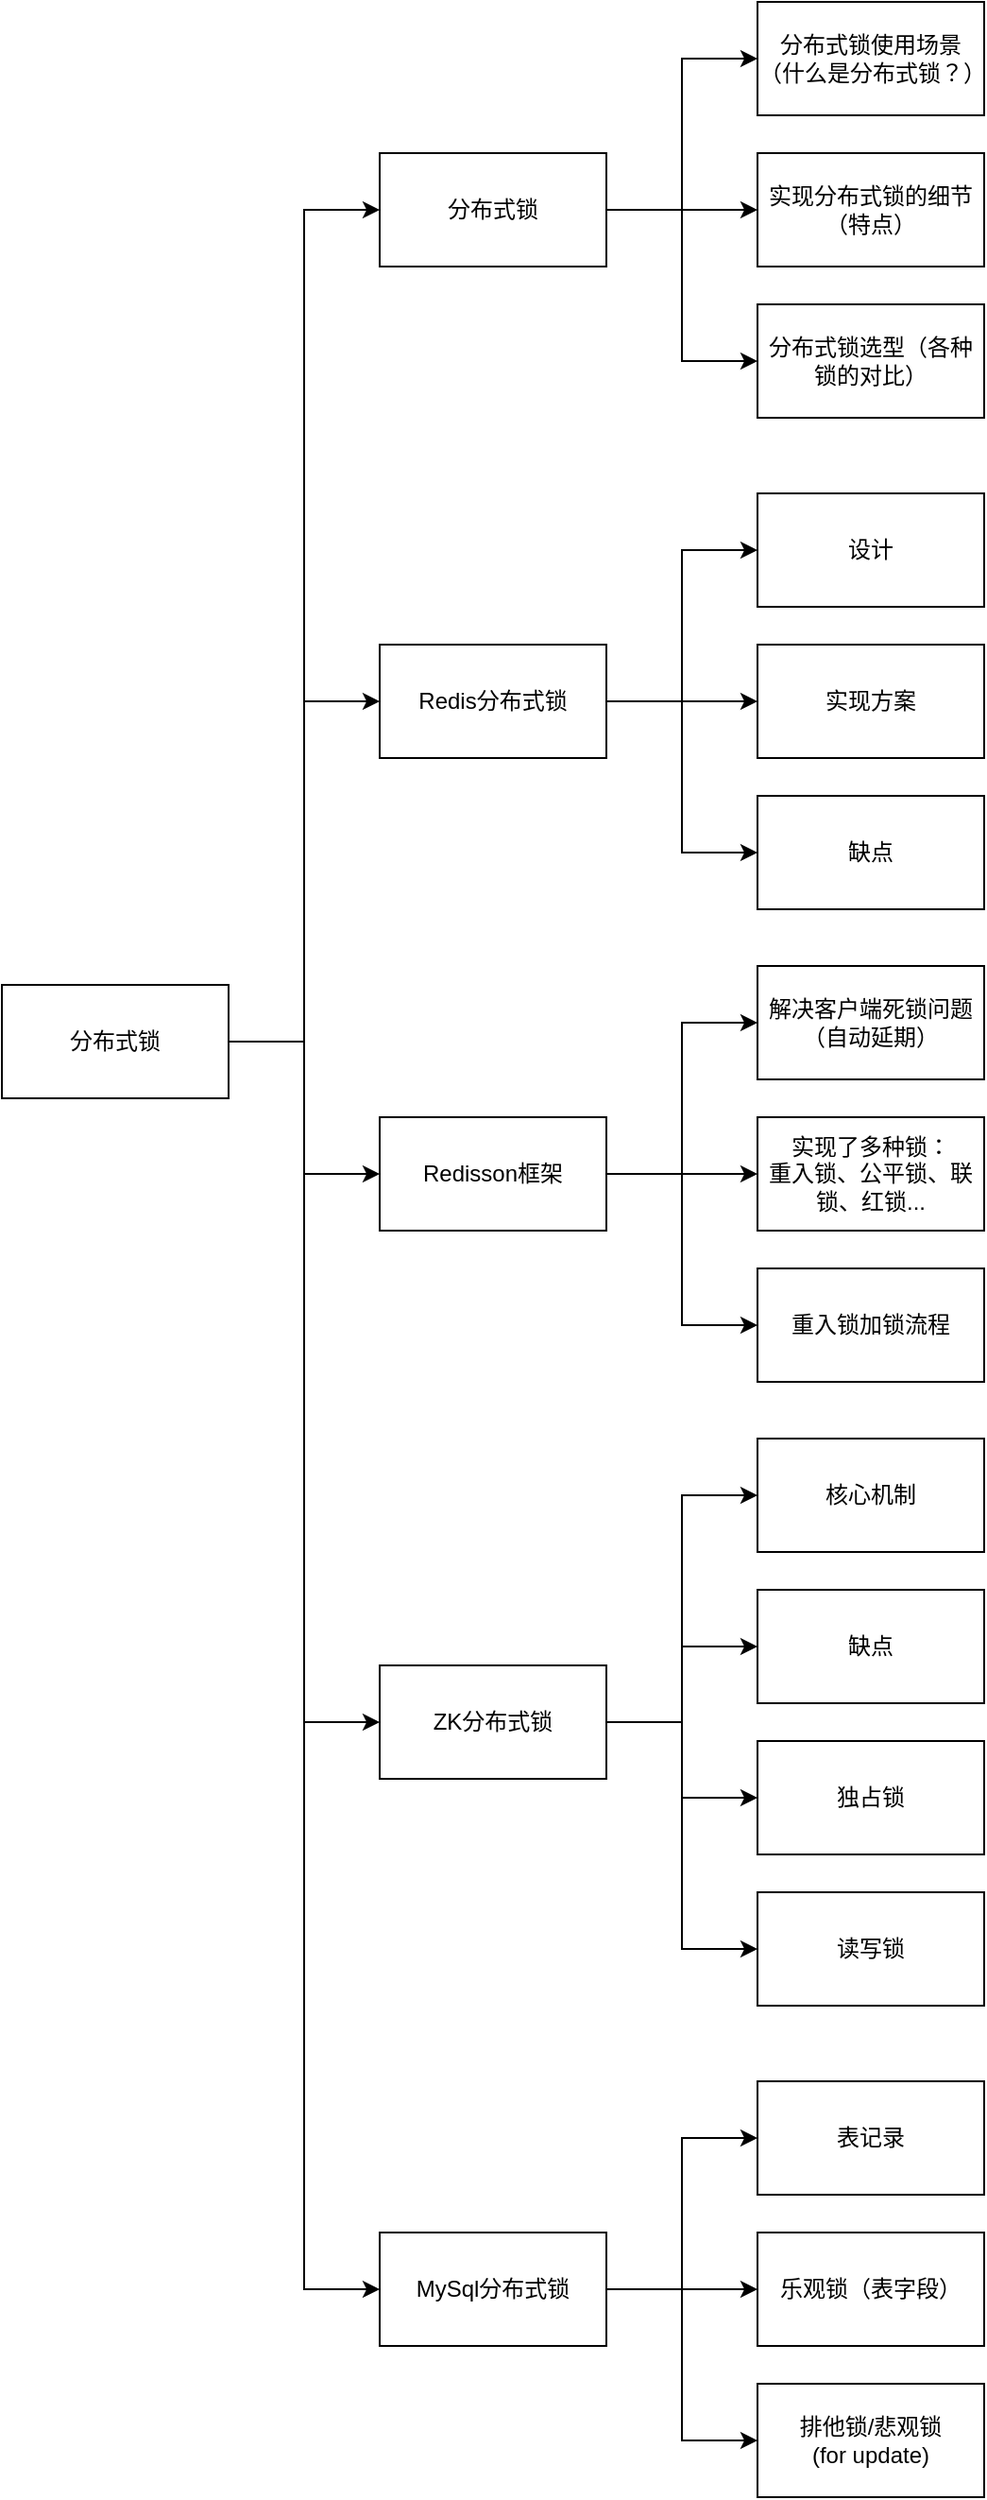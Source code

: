 <mxfile version="20.8.16" type="device"><diagram name="第 1 页" id="QIdliDzZjpLUC5_mNW2Y"><mxGraphModel dx="876" dy="828" grid="1" gridSize="10" guides="1" tooltips="1" connect="1" arrows="1" fold="1" page="1" pageScale="1" pageWidth="827" pageHeight="1169" math="0" shadow="0"><root><mxCell id="0"/><mxCell id="1" parent="0"/><mxCell id="6_Pg_Lw9-CcQE9NDUjup-3" value="" style="edgeStyle=orthogonalEdgeStyle;rounded=0;orthogonalLoop=1;jettySize=auto;html=1;entryX=0;entryY=0.5;entryDx=0;entryDy=0;" edge="1" parent="1" source="6_Pg_Lw9-CcQE9NDUjup-1" target="6_Pg_Lw9-CcQE9NDUjup-2"><mxGeometry relative="1" as="geometry"/></mxCell><mxCell id="6_Pg_Lw9-CcQE9NDUjup-15" style="edgeStyle=orthogonalEdgeStyle;rounded=0;orthogonalLoop=1;jettySize=auto;html=1;entryX=0;entryY=0.5;entryDx=0;entryDy=0;" edge="1" parent="1" source="6_Pg_Lw9-CcQE9NDUjup-1" target="6_Pg_Lw9-CcQE9NDUjup-4"><mxGeometry relative="1" as="geometry"/></mxCell><mxCell id="6_Pg_Lw9-CcQE9NDUjup-16" style="edgeStyle=orthogonalEdgeStyle;rounded=0;orthogonalLoop=1;jettySize=auto;html=1;entryX=0;entryY=0.5;entryDx=0;entryDy=0;" edge="1" parent="1" source="6_Pg_Lw9-CcQE9NDUjup-1" target="6_Pg_Lw9-CcQE9NDUjup-5"><mxGeometry relative="1" as="geometry"/></mxCell><mxCell id="6_Pg_Lw9-CcQE9NDUjup-17" style="edgeStyle=orthogonalEdgeStyle;rounded=0;orthogonalLoop=1;jettySize=auto;html=1;entryX=0;entryY=0.5;entryDx=0;entryDy=0;" edge="1" parent="1" source="6_Pg_Lw9-CcQE9NDUjup-1" target="6_Pg_Lw9-CcQE9NDUjup-6"><mxGeometry relative="1" as="geometry"/></mxCell><mxCell id="6_Pg_Lw9-CcQE9NDUjup-18" style="edgeStyle=orthogonalEdgeStyle;rounded=0;orthogonalLoop=1;jettySize=auto;html=1;entryX=0;entryY=0.5;entryDx=0;entryDy=0;" edge="1" parent="1" source="6_Pg_Lw9-CcQE9NDUjup-1" target="6_Pg_Lw9-CcQE9NDUjup-7"><mxGeometry relative="1" as="geometry"/></mxCell><mxCell id="6_Pg_Lw9-CcQE9NDUjup-1" value="分布式锁" style="rounded=0;whiteSpace=wrap;html=1;" vertex="1" parent="1"><mxGeometry x="40" y="600" width="120" height="60" as="geometry"/></mxCell><mxCell id="6_Pg_Lw9-CcQE9NDUjup-10" value="" style="edgeStyle=orthogonalEdgeStyle;rounded=0;orthogonalLoop=1;jettySize=auto;html=1;entryX=0;entryY=0.5;entryDx=0;entryDy=0;" edge="1" parent="1" source="6_Pg_Lw9-CcQE9NDUjup-2" target="6_Pg_Lw9-CcQE9NDUjup-9"><mxGeometry relative="1" as="geometry"/></mxCell><mxCell id="6_Pg_Lw9-CcQE9NDUjup-13" style="edgeStyle=orthogonalEdgeStyle;rounded=0;orthogonalLoop=1;jettySize=auto;html=1;" edge="1" parent="1" source="6_Pg_Lw9-CcQE9NDUjup-2" target="6_Pg_Lw9-CcQE9NDUjup-11"><mxGeometry relative="1" as="geometry"/></mxCell><mxCell id="6_Pg_Lw9-CcQE9NDUjup-14" style="edgeStyle=orthogonalEdgeStyle;rounded=0;orthogonalLoop=1;jettySize=auto;html=1;entryX=0;entryY=0.5;entryDx=0;entryDy=0;" edge="1" parent="1" source="6_Pg_Lw9-CcQE9NDUjup-2" target="6_Pg_Lw9-CcQE9NDUjup-12"><mxGeometry relative="1" as="geometry"/></mxCell><mxCell id="6_Pg_Lw9-CcQE9NDUjup-2" value="分布式锁" style="rounded=0;whiteSpace=wrap;html=1;" vertex="1" parent="1"><mxGeometry x="240" y="160" width="120" height="60" as="geometry"/></mxCell><mxCell id="6_Pg_Lw9-CcQE9NDUjup-20" value="" style="edgeStyle=orthogonalEdgeStyle;rounded=0;orthogonalLoop=1;jettySize=auto;html=1;" edge="1" parent="1" source="6_Pg_Lw9-CcQE9NDUjup-4" target="6_Pg_Lw9-CcQE9NDUjup-19"><mxGeometry relative="1" as="geometry"/></mxCell><mxCell id="6_Pg_Lw9-CcQE9NDUjup-23" style="edgeStyle=orthogonalEdgeStyle;rounded=0;orthogonalLoop=1;jettySize=auto;html=1;entryX=0;entryY=0.5;entryDx=0;entryDy=0;" edge="1" parent="1" source="6_Pg_Lw9-CcQE9NDUjup-4" target="6_Pg_Lw9-CcQE9NDUjup-21"><mxGeometry relative="1" as="geometry"/></mxCell><mxCell id="6_Pg_Lw9-CcQE9NDUjup-24" style="edgeStyle=orthogonalEdgeStyle;rounded=0;orthogonalLoop=1;jettySize=auto;html=1;entryX=0;entryY=0.5;entryDx=0;entryDy=0;" edge="1" parent="1" source="6_Pg_Lw9-CcQE9NDUjup-4" target="6_Pg_Lw9-CcQE9NDUjup-22"><mxGeometry relative="1" as="geometry"/></mxCell><mxCell id="6_Pg_Lw9-CcQE9NDUjup-4" value="Redis分布式锁" style="rounded=0;whiteSpace=wrap;html=1;" vertex="1" parent="1"><mxGeometry x="240" y="420" width="120" height="60" as="geometry"/></mxCell><mxCell id="6_Pg_Lw9-CcQE9NDUjup-28" style="edgeStyle=orthogonalEdgeStyle;rounded=0;orthogonalLoop=1;jettySize=auto;html=1;entryX=0;entryY=0.5;entryDx=0;entryDy=0;" edge="1" parent="1" source="6_Pg_Lw9-CcQE9NDUjup-5" target="6_Pg_Lw9-CcQE9NDUjup-26"><mxGeometry relative="1" as="geometry"/></mxCell><mxCell id="6_Pg_Lw9-CcQE9NDUjup-29" style="edgeStyle=orthogonalEdgeStyle;rounded=0;orthogonalLoop=1;jettySize=auto;html=1;" edge="1" parent="1" source="6_Pg_Lw9-CcQE9NDUjup-5" target="6_Pg_Lw9-CcQE9NDUjup-25"><mxGeometry relative="1" as="geometry"/></mxCell><mxCell id="6_Pg_Lw9-CcQE9NDUjup-30" style="edgeStyle=orthogonalEdgeStyle;rounded=0;orthogonalLoop=1;jettySize=auto;html=1;entryX=0;entryY=0.5;entryDx=0;entryDy=0;" edge="1" parent="1" source="6_Pg_Lw9-CcQE9NDUjup-5" target="6_Pg_Lw9-CcQE9NDUjup-27"><mxGeometry relative="1" as="geometry"/></mxCell><mxCell id="6_Pg_Lw9-CcQE9NDUjup-5" value="Redisson框架" style="rounded=0;whiteSpace=wrap;html=1;" vertex="1" parent="1"><mxGeometry x="240" y="670" width="120" height="60" as="geometry"/></mxCell><mxCell id="6_Pg_Lw9-CcQE9NDUjup-35" style="edgeStyle=orthogonalEdgeStyle;rounded=0;orthogonalLoop=1;jettySize=auto;html=1;entryX=0;entryY=0.5;entryDx=0;entryDy=0;" edge="1" parent="1" source="6_Pg_Lw9-CcQE9NDUjup-6" target="6_Pg_Lw9-CcQE9NDUjup-32"><mxGeometry relative="1" as="geometry"/></mxCell><mxCell id="6_Pg_Lw9-CcQE9NDUjup-36" style="edgeStyle=orthogonalEdgeStyle;rounded=0;orthogonalLoop=1;jettySize=auto;html=1;" edge="1" parent="1" source="6_Pg_Lw9-CcQE9NDUjup-6" target="6_Pg_Lw9-CcQE9NDUjup-31"><mxGeometry relative="1" as="geometry"/></mxCell><mxCell id="6_Pg_Lw9-CcQE9NDUjup-37" style="edgeStyle=orthogonalEdgeStyle;rounded=0;orthogonalLoop=1;jettySize=auto;html=1;entryX=0;entryY=0.5;entryDx=0;entryDy=0;" edge="1" parent="1" source="6_Pg_Lw9-CcQE9NDUjup-6" target="6_Pg_Lw9-CcQE9NDUjup-34"><mxGeometry relative="1" as="geometry"/></mxCell><mxCell id="6_Pg_Lw9-CcQE9NDUjup-38" style="edgeStyle=orthogonalEdgeStyle;rounded=0;orthogonalLoop=1;jettySize=auto;html=1;entryX=0;entryY=0.5;entryDx=0;entryDy=0;" edge="1" parent="1" source="6_Pg_Lw9-CcQE9NDUjup-6" target="6_Pg_Lw9-CcQE9NDUjup-33"><mxGeometry relative="1" as="geometry"/></mxCell><mxCell id="6_Pg_Lw9-CcQE9NDUjup-6" value="ZK分布式锁" style="rounded=0;whiteSpace=wrap;html=1;" vertex="1" parent="1"><mxGeometry x="240" y="960" width="120" height="60" as="geometry"/></mxCell><mxCell id="6_Pg_Lw9-CcQE9NDUjup-42" style="edgeStyle=orthogonalEdgeStyle;rounded=0;orthogonalLoop=1;jettySize=auto;html=1;entryX=0;entryY=0.5;entryDx=0;entryDy=0;" edge="1" parent="1" source="6_Pg_Lw9-CcQE9NDUjup-7" target="6_Pg_Lw9-CcQE9NDUjup-41"><mxGeometry relative="1" as="geometry"/></mxCell><mxCell id="6_Pg_Lw9-CcQE9NDUjup-43" style="edgeStyle=orthogonalEdgeStyle;rounded=0;orthogonalLoop=1;jettySize=auto;html=1;entryX=0;entryY=0.5;entryDx=0;entryDy=0;" edge="1" parent="1" source="6_Pg_Lw9-CcQE9NDUjup-7" target="6_Pg_Lw9-CcQE9NDUjup-39"><mxGeometry relative="1" as="geometry"/></mxCell><mxCell id="6_Pg_Lw9-CcQE9NDUjup-44" style="edgeStyle=orthogonalEdgeStyle;rounded=0;orthogonalLoop=1;jettySize=auto;html=1;entryX=0;entryY=0.5;entryDx=0;entryDy=0;" edge="1" parent="1" source="6_Pg_Lw9-CcQE9NDUjup-7" target="6_Pg_Lw9-CcQE9NDUjup-40"><mxGeometry relative="1" as="geometry"/></mxCell><mxCell id="6_Pg_Lw9-CcQE9NDUjup-7" value="MySql分布式锁" style="rounded=0;whiteSpace=wrap;html=1;" vertex="1" parent="1"><mxGeometry x="240" y="1260" width="120" height="60" as="geometry"/></mxCell><mxCell id="6_Pg_Lw9-CcQE9NDUjup-9" value="分布式锁使用场景（什么是分布式锁？）" style="rounded=0;whiteSpace=wrap;html=1;" vertex="1" parent="1"><mxGeometry x="440" y="80" width="120" height="60" as="geometry"/></mxCell><mxCell id="6_Pg_Lw9-CcQE9NDUjup-11" value="实现分布式锁的细节（特点）" style="rounded=0;whiteSpace=wrap;html=1;" vertex="1" parent="1"><mxGeometry x="440" y="160" width="120" height="60" as="geometry"/></mxCell><mxCell id="6_Pg_Lw9-CcQE9NDUjup-12" value="分布式锁选型（各种锁的对比）" style="rounded=0;whiteSpace=wrap;html=1;" vertex="1" parent="1"><mxGeometry x="440" y="240" width="120" height="60" as="geometry"/></mxCell><mxCell id="6_Pg_Lw9-CcQE9NDUjup-19" value="实现方案" style="rounded=0;whiteSpace=wrap;html=1;" vertex="1" parent="1"><mxGeometry x="440" y="420" width="120" height="60" as="geometry"/></mxCell><mxCell id="6_Pg_Lw9-CcQE9NDUjup-21" value="设计" style="rounded=0;whiteSpace=wrap;html=1;" vertex="1" parent="1"><mxGeometry x="440" y="340" width="120" height="60" as="geometry"/></mxCell><mxCell id="6_Pg_Lw9-CcQE9NDUjup-22" value="缺点" style="rounded=0;whiteSpace=wrap;html=1;" vertex="1" parent="1"><mxGeometry x="440" y="500" width="120" height="60" as="geometry"/></mxCell><mxCell id="6_Pg_Lw9-CcQE9NDUjup-25" value="&lt;div&gt;实现了多种锁：&lt;/div&gt;&lt;div&gt;重入锁、公平锁、联锁、红锁...&lt;/div&gt;" style="rounded=0;whiteSpace=wrap;html=1;" vertex="1" parent="1"><mxGeometry x="440" y="670" width="120" height="60" as="geometry"/></mxCell><mxCell id="6_Pg_Lw9-CcQE9NDUjup-26" value="解决客户端死锁问题（自动延期）" style="rounded=0;whiteSpace=wrap;html=1;" vertex="1" parent="1"><mxGeometry x="440" y="590" width="120" height="60" as="geometry"/></mxCell><mxCell id="6_Pg_Lw9-CcQE9NDUjup-27" value="重入锁加锁流程" style="rounded=0;whiteSpace=wrap;html=1;" vertex="1" parent="1"><mxGeometry x="440" y="750" width="120" height="60" as="geometry"/></mxCell><mxCell id="6_Pg_Lw9-CcQE9NDUjup-31" value="缺点" style="rounded=0;whiteSpace=wrap;html=1;" vertex="1" parent="1"><mxGeometry x="440" y="920" width="120" height="60" as="geometry"/></mxCell><mxCell id="6_Pg_Lw9-CcQE9NDUjup-32" value="核心机制" style="rounded=0;whiteSpace=wrap;html=1;" vertex="1" parent="1"><mxGeometry x="440" y="840" width="120" height="60" as="geometry"/></mxCell><mxCell id="6_Pg_Lw9-CcQE9NDUjup-33" value="读写锁" style="rounded=0;whiteSpace=wrap;html=1;" vertex="1" parent="1"><mxGeometry x="440" y="1080" width="120" height="60" as="geometry"/></mxCell><mxCell id="6_Pg_Lw9-CcQE9NDUjup-34" value="独占锁" style="rounded=0;whiteSpace=wrap;html=1;" vertex="1" parent="1"><mxGeometry x="440" y="1000" width="120" height="60" as="geometry"/></mxCell><mxCell id="6_Pg_Lw9-CcQE9NDUjup-39" value="表记录" style="rounded=0;whiteSpace=wrap;html=1;" vertex="1" parent="1"><mxGeometry x="440" y="1180" width="120" height="60" as="geometry"/></mxCell><mxCell id="6_Pg_Lw9-CcQE9NDUjup-40" value="&lt;div&gt;排他锁/悲观锁&lt;br&gt;(for update)&lt;/div&gt;" style="rounded=0;whiteSpace=wrap;html=1;" vertex="1" parent="1"><mxGeometry x="440" y="1340" width="120" height="60" as="geometry"/></mxCell><mxCell id="6_Pg_Lw9-CcQE9NDUjup-41" value="乐观锁（表字段）" style="rounded=0;whiteSpace=wrap;html=1;" vertex="1" parent="1"><mxGeometry x="440" y="1260" width="120" height="60" as="geometry"/></mxCell></root></mxGraphModel></diagram></mxfile>